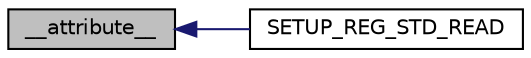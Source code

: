 digraph "__attribute__"
{
  edge [fontname="Helvetica",fontsize="10",labelfontname="Helvetica",labelfontsize="10"];
  node [fontname="Helvetica",fontsize="10",shape=record];
  rankdir="LR";
  Node1 [label="__attribute__",height=0.2,width=0.4,color="black", fillcolor="grey75", style="filled", fontcolor="black"];
  Node1 -> Node2 [dir="back",color="midnightblue",fontsize="10",style="solid",fontname="Helvetica"];
  Node2 [label="SETUP_REG_STD_READ",height=0.2,width=0.4,color="black", fillcolor="white", style="filled",URL="$d4/d1f/system__common__registers_8h.html#a0c8cc8887adaa40031feea4466048813"];
}
